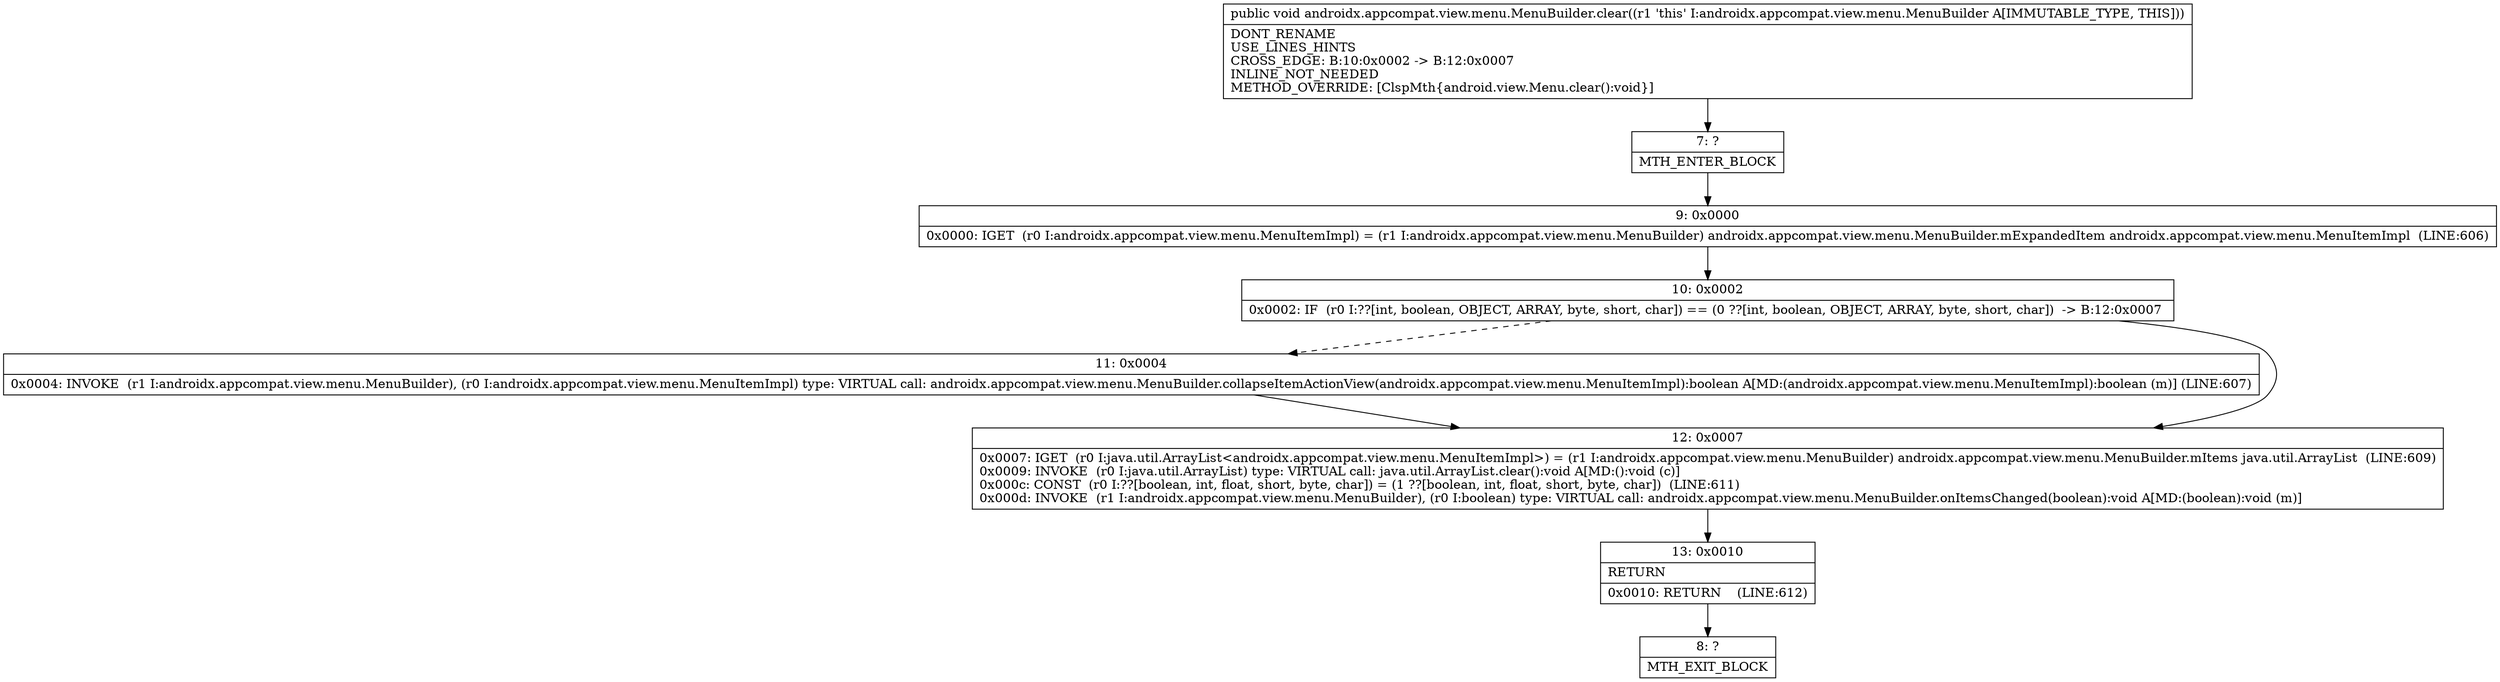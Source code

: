 digraph "CFG forandroidx.appcompat.view.menu.MenuBuilder.clear()V" {
Node_7 [shape=record,label="{7\:\ ?|MTH_ENTER_BLOCK\l}"];
Node_9 [shape=record,label="{9\:\ 0x0000|0x0000: IGET  (r0 I:androidx.appcompat.view.menu.MenuItemImpl) = (r1 I:androidx.appcompat.view.menu.MenuBuilder) androidx.appcompat.view.menu.MenuBuilder.mExpandedItem androidx.appcompat.view.menu.MenuItemImpl  (LINE:606)\l}"];
Node_10 [shape=record,label="{10\:\ 0x0002|0x0002: IF  (r0 I:??[int, boolean, OBJECT, ARRAY, byte, short, char]) == (0 ??[int, boolean, OBJECT, ARRAY, byte, short, char])  \-\> B:12:0x0007 \l}"];
Node_11 [shape=record,label="{11\:\ 0x0004|0x0004: INVOKE  (r1 I:androidx.appcompat.view.menu.MenuBuilder), (r0 I:androidx.appcompat.view.menu.MenuItemImpl) type: VIRTUAL call: androidx.appcompat.view.menu.MenuBuilder.collapseItemActionView(androidx.appcompat.view.menu.MenuItemImpl):boolean A[MD:(androidx.appcompat.view.menu.MenuItemImpl):boolean (m)] (LINE:607)\l}"];
Node_12 [shape=record,label="{12\:\ 0x0007|0x0007: IGET  (r0 I:java.util.ArrayList\<androidx.appcompat.view.menu.MenuItemImpl\>) = (r1 I:androidx.appcompat.view.menu.MenuBuilder) androidx.appcompat.view.menu.MenuBuilder.mItems java.util.ArrayList  (LINE:609)\l0x0009: INVOKE  (r0 I:java.util.ArrayList) type: VIRTUAL call: java.util.ArrayList.clear():void A[MD:():void (c)]\l0x000c: CONST  (r0 I:??[boolean, int, float, short, byte, char]) = (1 ??[boolean, int, float, short, byte, char])  (LINE:611)\l0x000d: INVOKE  (r1 I:androidx.appcompat.view.menu.MenuBuilder), (r0 I:boolean) type: VIRTUAL call: androidx.appcompat.view.menu.MenuBuilder.onItemsChanged(boolean):void A[MD:(boolean):void (m)]\l}"];
Node_13 [shape=record,label="{13\:\ 0x0010|RETURN\l|0x0010: RETURN    (LINE:612)\l}"];
Node_8 [shape=record,label="{8\:\ ?|MTH_EXIT_BLOCK\l}"];
MethodNode[shape=record,label="{public void androidx.appcompat.view.menu.MenuBuilder.clear((r1 'this' I:androidx.appcompat.view.menu.MenuBuilder A[IMMUTABLE_TYPE, THIS]))  | DONT_RENAME\lUSE_LINES_HINTS\lCROSS_EDGE: B:10:0x0002 \-\> B:12:0x0007\lINLINE_NOT_NEEDED\lMETHOD_OVERRIDE: [ClspMth\{android.view.Menu.clear():void\}]\l}"];
MethodNode -> Node_7;Node_7 -> Node_9;
Node_9 -> Node_10;
Node_10 -> Node_11[style=dashed];
Node_10 -> Node_12;
Node_11 -> Node_12;
Node_12 -> Node_13;
Node_13 -> Node_8;
}

